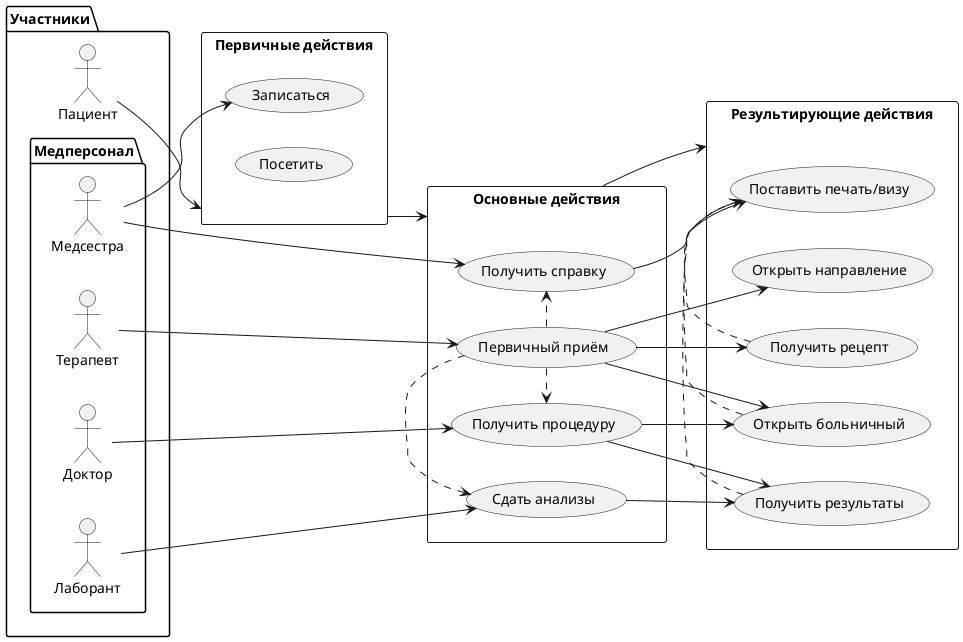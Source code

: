 @startuml UseCaseClinic
left to right direction
' skinparam linetype ortho

rectangle "Первичные действия" as first {
    (Записаться)
    (Посетить)
}

rectangle "Основные действия" as main {
    (Первичный приём)
    (Получить процедуру)
    (Получить справку)
    (Сдать анализы)
    (Первичный приём) .> (Получить процедуру)
    (Первичный приём) .> (Получить справку)
    (Первичный приём) .> (Сдать анализы)
}

rectangle "Результирующие действия" as last {
    (Открыть больничный)
    (Получить результаты)
    (Поставить печать/визу)
    (Получить рецепт)
    (Открыть направление)
    (Открыть больничный) .> (Поставить печать/визу)
    (Получить результаты) .> (Поставить печать/визу)
    (Получить рецепт) .> (Поставить печать/визу)
}
package "Участники" {
    :Пациент:

    package "Медперсонал" {
        :Терапевт:
        :Доктор:
        :Медсестра:
        :Лаборант:
    }
}

:Пациент: --> first
first --> main
main --> last

(Сдать анализы) -> (Получить результаты)
(Получить справку) -> (Поставить печать/визу)
(Первичный приём) -> (Открыть больничный)
(Первичный приём) -> (Получить рецепт)
(Первичный приём) -> (Открыть направление)
(Получить процедуру) -> (Получить результаты)
(Получить процедуру) -> (Открыть больничный)

:Терапевт: --> (Первичный приём)
:Доктор: --> (Получить процедуру)
:Медсестра: --> (Записаться)
:Медсестра: --> (Получить справку)
:Лаборант: --> (Сдать анализы)

@enduml